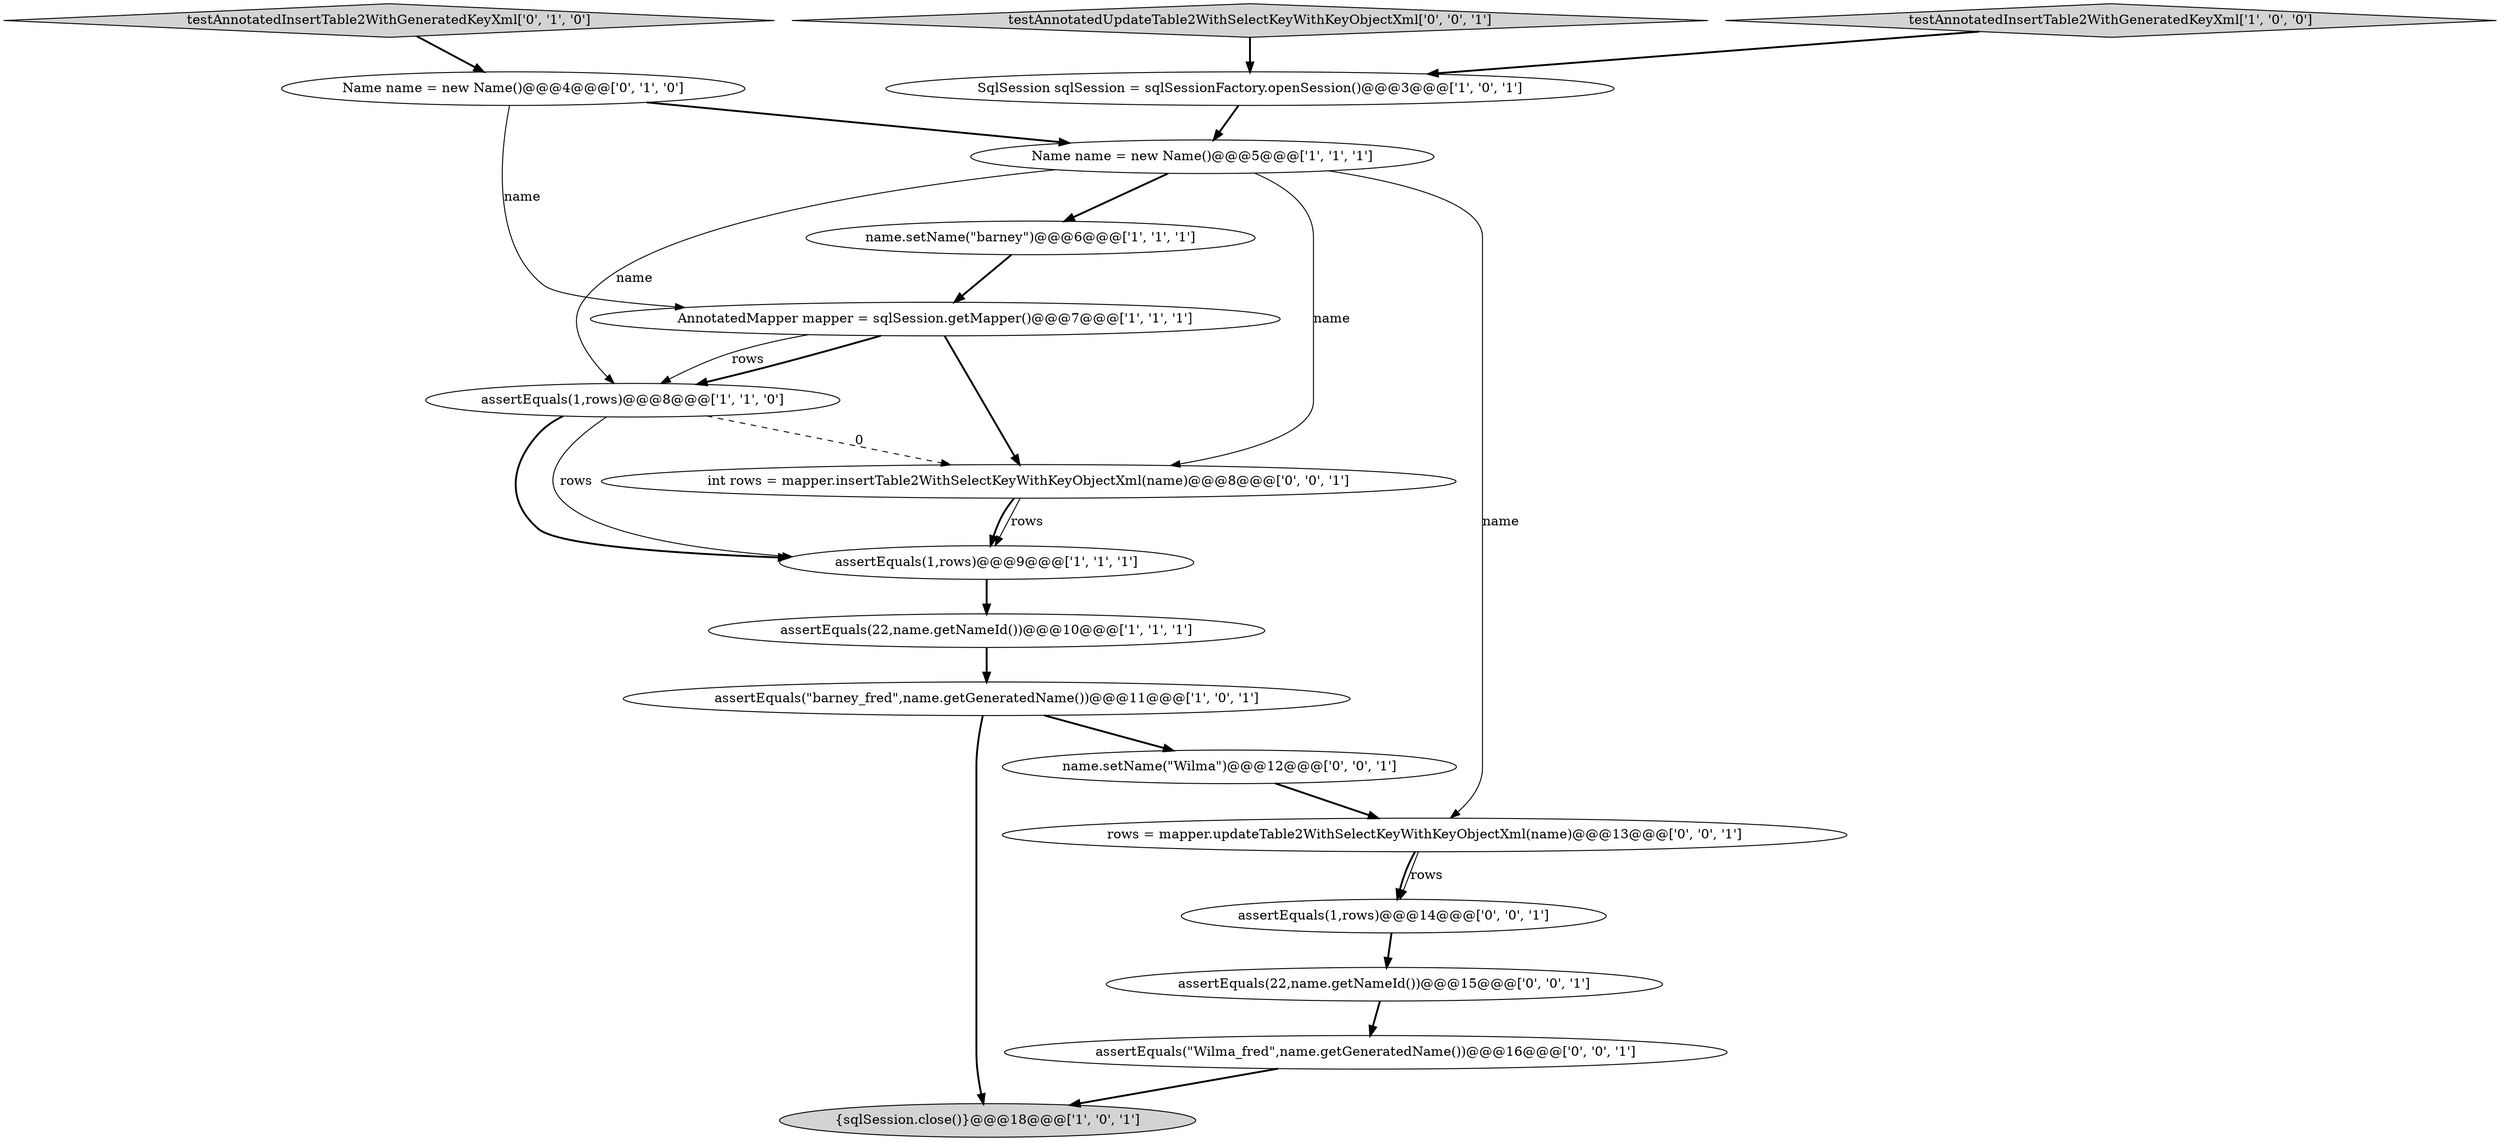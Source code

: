 digraph {
3 [style = filled, label = "assertEquals(1,rows)@@@9@@@['1', '1', '1']", fillcolor = white, shape = ellipse image = "AAA0AAABBB1BBB"];
16 [style = filled, label = "assertEquals(22,name.getNameId())@@@15@@@['0', '0', '1']", fillcolor = white, shape = ellipse image = "AAA0AAABBB3BBB"];
7 [style = filled, label = "SqlSession sqlSession = sqlSessionFactory.openSession()@@@3@@@['1', '0', '1']", fillcolor = white, shape = ellipse image = "AAA0AAABBB1BBB"];
4 [style = filled, label = "assertEquals(\"barney_fred\",name.getGeneratedName())@@@11@@@['1', '0', '1']", fillcolor = white, shape = ellipse image = "AAA0AAABBB1BBB"];
11 [style = filled, label = "testAnnotatedInsertTable2WithGeneratedKeyXml['0', '1', '0']", fillcolor = lightgray, shape = diamond image = "AAA0AAABBB2BBB"];
12 [style = filled, label = "int rows = mapper.insertTable2WithSelectKeyWithKeyObjectXml(name)@@@8@@@['0', '0', '1']", fillcolor = white, shape = ellipse image = "AAA0AAABBB3BBB"];
2 [style = filled, label = "testAnnotatedInsertTable2WithGeneratedKeyXml['1', '0', '0']", fillcolor = lightgray, shape = diamond image = "AAA0AAABBB1BBB"];
0 [style = filled, label = "assertEquals(1,rows)@@@8@@@['1', '1', '0']", fillcolor = white, shape = ellipse image = "AAA0AAABBB1BBB"];
8 [style = filled, label = "Name name = new Name()@@@5@@@['1', '1', '1']", fillcolor = white, shape = ellipse image = "AAA0AAABBB1BBB"];
1 [style = filled, label = "{sqlSession.close()}@@@18@@@['1', '0', '1']", fillcolor = lightgray, shape = ellipse image = "AAA0AAABBB1BBB"];
10 [style = filled, label = "Name name = new Name()@@@4@@@['0', '1', '0']", fillcolor = white, shape = ellipse image = "AAA0AAABBB2BBB"];
13 [style = filled, label = "name.setName(\"Wilma\")@@@12@@@['0', '0', '1']", fillcolor = white, shape = ellipse image = "AAA0AAABBB3BBB"];
17 [style = filled, label = "testAnnotatedUpdateTable2WithSelectKeyWithKeyObjectXml['0', '0', '1']", fillcolor = lightgray, shape = diamond image = "AAA0AAABBB3BBB"];
14 [style = filled, label = "rows = mapper.updateTable2WithSelectKeyWithKeyObjectXml(name)@@@13@@@['0', '0', '1']", fillcolor = white, shape = ellipse image = "AAA0AAABBB3BBB"];
5 [style = filled, label = "AnnotatedMapper mapper = sqlSession.getMapper()@@@7@@@['1', '1', '1']", fillcolor = white, shape = ellipse image = "AAA0AAABBB1BBB"];
9 [style = filled, label = "name.setName(\"barney\")@@@6@@@['1', '1', '1']", fillcolor = white, shape = ellipse image = "AAA0AAABBB1BBB"];
18 [style = filled, label = "assertEquals(\"Wilma_fred\",name.getGeneratedName())@@@16@@@['0', '0', '1']", fillcolor = white, shape = ellipse image = "AAA0AAABBB3BBB"];
6 [style = filled, label = "assertEquals(22,name.getNameId())@@@10@@@['1', '1', '1']", fillcolor = white, shape = ellipse image = "AAA0AAABBB1BBB"];
15 [style = filled, label = "assertEquals(1,rows)@@@14@@@['0', '0', '1']", fillcolor = white, shape = ellipse image = "AAA0AAABBB3BBB"];
0->3 [style = bold, label=""];
16->18 [style = bold, label=""];
8->14 [style = solid, label="name"];
4->13 [style = bold, label=""];
3->6 [style = bold, label=""];
0->12 [style = dashed, label="0"];
7->8 [style = bold, label=""];
15->16 [style = bold, label=""];
10->5 [style = solid, label="name"];
0->3 [style = solid, label="rows"];
17->7 [style = bold, label=""];
8->12 [style = solid, label="name"];
6->4 [style = bold, label=""];
10->8 [style = bold, label=""];
5->0 [style = bold, label=""];
5->12 [style = bold, label=""];
18->1 [style = bold, label=""];
8->0 [style = solid, label="name"];
11->10 [style = bold, label=""];
12->3 [style = solid, label="rows"];
8->9 [style = bold, label=""];
9->5 [style = bold, label=""];
5->0 [style = solid, label="rows"];
14->15 [style = bold, label=""];
4->1 [style = bold, label=""];
12->3 [style = bold, label=""];
2->7 [style = bold, label=""];
13->14 [style = bold, label=""];
14->15 [style = solid, label="rows"];
}
